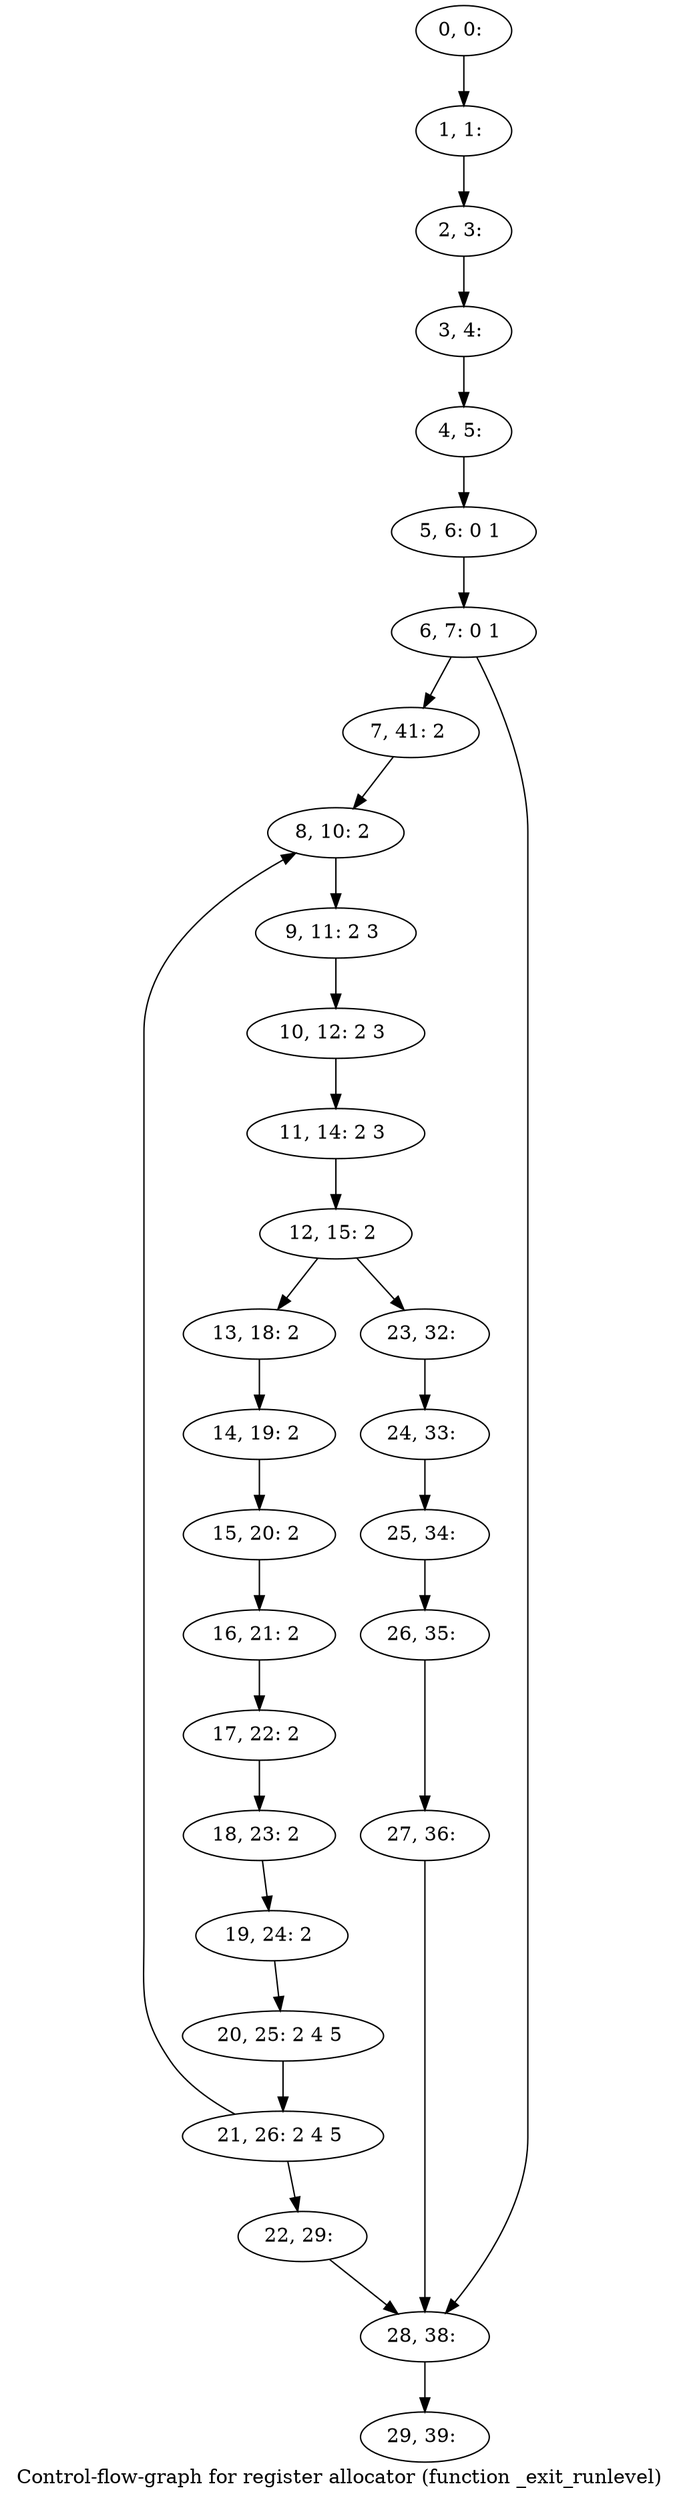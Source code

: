 digraph G {
graph [label="Control-flow-graph for register allocator (function _exit_runlevel)"]
0[label="0, 0: "];
1[label="1, 1: "];
2[label="2, 3: "];
3[label="3, 4: "];
4[label="4, 5: "];
5[label="5, 6: 0 1 "];
6[label="6, 7: 0 1 "];
7[label="7, 41: 2 "];
8[label="8, 10: 2 "];
9[label="9, 11: 2 3 "];
10[label="10, 12: 2 3 "];
11[label="11, 14: 2 3 "];
12[label="12, 15: 2 "];
13[label="13, 18: 2 "];
14[label="14, 19: 2 "];
15[label="15, 20: 2 "];
16[label="16, 21: 2 "];
17[label="17, 22: 2 "];
18[label="18, 23: 2 "];
19[label="19, 24: 2 "];
20[label="20, 25: 2 4 5 "];
21[label="21, 26: 2 4 5 "];
22[label="22, 29: "];
23[label="23, 32: "];
24[label="24, 33: "];
25[label="25, 34: "];
26[label="26, 35: "];
27[label="27, 36: "];
28[label="28, 38: "];
29[label="29, 39: "];
0->1 ;
1->2 ;
2->3 ;
3->4 ;
4->5 ;
5->6 ;
6->7 ;
6->28 ;
7->8 ;
8->9 ;
9->10 ;
10->11 ;
11->12 ;
12->13 ;
12->23 ;
13->14 ;
14->15 ;
15->16 ;
16->17 ;
17->18 ;
18->19 ;
19->20 ;
20->21 ;
21->22 ;
21->8 ;
22->28 ;
23->24 ;
24->25 ;
25->26 ;
26->27 ;
27->28 ;
28->29 ;
}
